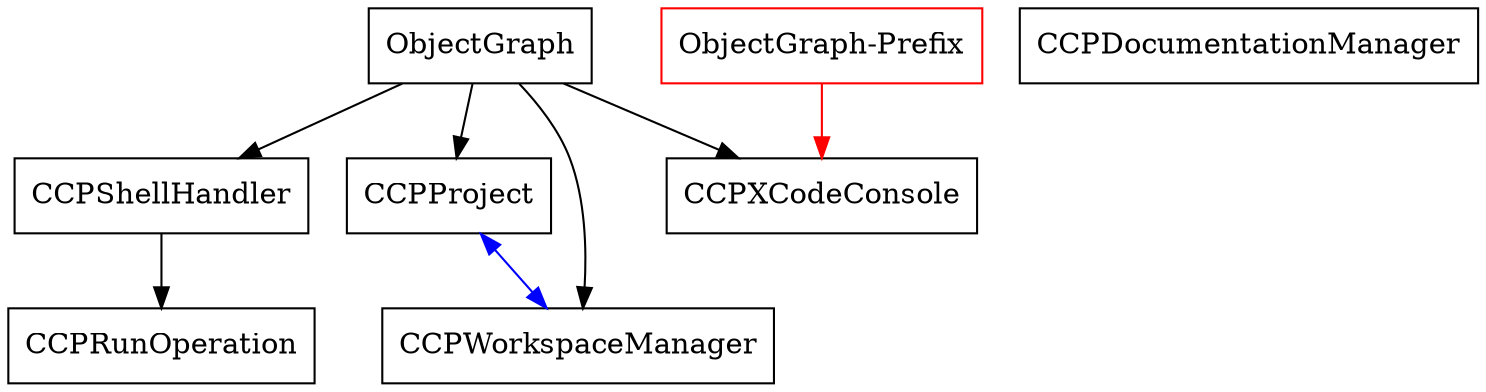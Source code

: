 digraph G {
	node [shape=box];
	"CCPShellHandler" -> "CCPRunOperation";
	"CCPDocumentationManager" -> {};
	"CCPRunOperation" -> {};
	"ObjectGraph" -> "CCPProject";
	"ObjectGraph" -> "CCPWorkspaceManager";
	"ObjectGraph" -> "CCPShellHandler";
	"ObjectGraph" -> "CCPXCodeConsole";
	"CCPXCodeConsole" -> {};
	
	"ObjectGraph-Prefix" [color=red];
	"ObjectGraph-Prefix" -> "CCPXCodeConsole" [color=red];
	
	edge [color=blue, dir=both];
	"CCPProject" -> "CCPWorkspaceManager";
}

